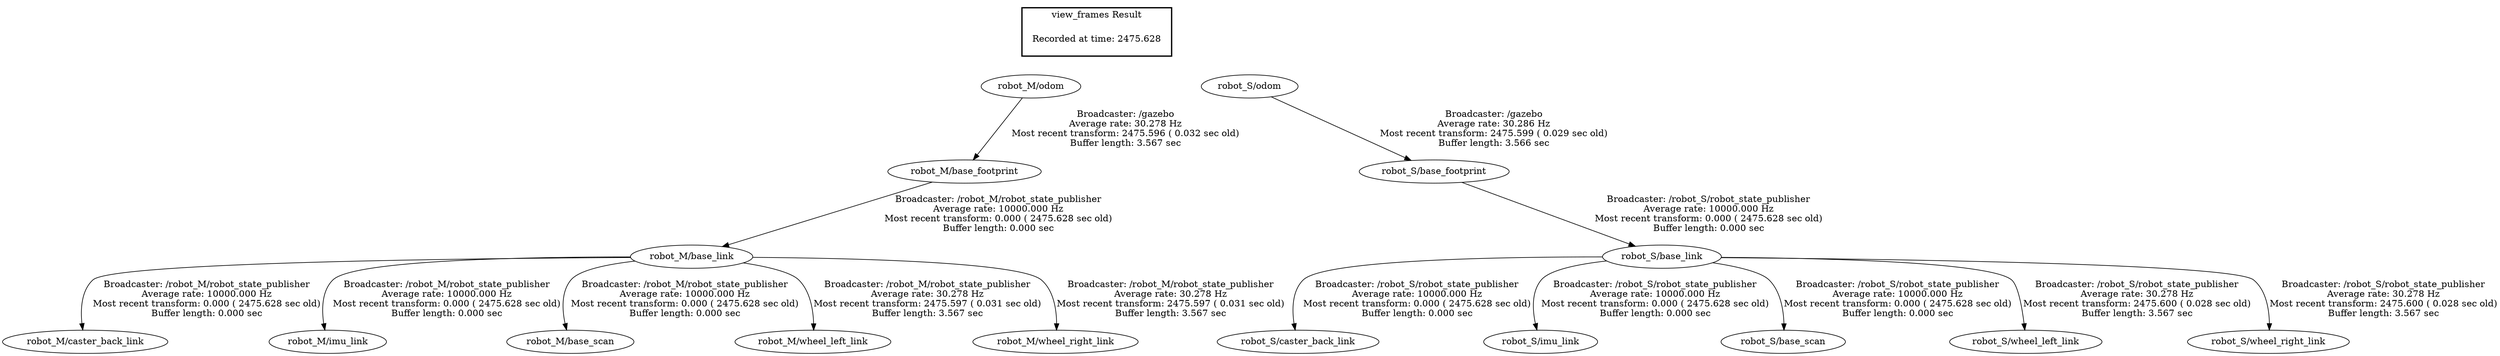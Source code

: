 digraph G {
"robot_M/base_footprint" -> "robot_M/base_link"[label="Broadcaster: /robot_M/robot_state_publisher\nAverage rate: 10000.000 Hz\nMost recent transform: 0.000 ( 2475.628 sec old)\nBuffer length: 0.000 sec\n"];
"robot_M/odom" -> "robot_M/base_footprint"[label="Broadcaster: /gazebo\nAverage rate: 30.278 Hz\nMost recent transform: 2475.596 ( 0.032 sec old)\nBuffer length: 3.567 sec\n"];
"robot_M/base_link" -> "robot_M/caster_back_link"[label="Broadcaster: /robot_M/robot_state_publisher\nAverage rate: 10000.000 Hz\nMost recent transform: 0.000 ( 2475.628 sec old)\nBuffer length: 0.000 sec\n"];
"robot_M/base_link" -> "robot_M/imu_link"[label="Broadcaster: /robot_M/robot_state_publisher\nAverage rate: 10000.000 Hz\nMost recent transform: 0.000 ( 2475.628 sec old)\nBuffer length: 0.000 sec\n"];
"robot_M/base_link" -> "robot_M/base_scan"[label="Broadcaster: /robot_M/robot_state_publisher\nAverage rate: 10000.000 Hz\nMost recent transform: 0.000 ( 2475.628 sec old)\nBuffer length: 0.000 sec\n"];
"robot_S/base_footprint" -> "robot_S/base_link"[label="Broadcaster: /robot_S/robot_state_publisher\nAverage rate: 10000.000 Hz\nMost recent transform: 0.000 ( 2475.628 sec old)\nBuffer length: 0.000 sec\n"];
"robot_S/odom" -> "robot_S/base_footprint"[label="Broadcaster: /gazebo\nAverage rate: 30.286 Hz\nMost recent transform: 2475.599 ( 0.029 sec old)\nBuffer length: 3.566 sec\n"];
"robot_S/base_link" -> "robot_S/caster_back_link"[label="Broadcaster: /robot_S/robot_state_publisher\nAverage rate: 10000.000 Hz\nMost recent transform: 0.000 ( 2475.628 sec old)\nBuffer length: 0.000 sec\n"];
"robot_S/base_link" -> "robot_S/imu_link"[label="Broadcaster: /robot_S/robot_state_publisher\nAverage rate: 10000.000 Hz\nMost recent transform: 0.000 ( 2475.628 sec old)\nBuffer length: 0.000 sec\n"];
"robot_S/base_link" -> "robot_S/base_scan"[label="Broadcaster: /robot_S/robot_state_publisher\nAverage rate: 10000.000 Hz\nMost recent transform: 0.000 ( 2475.628 sec old)\nBuffer length: 0.000 sec\n"];
"robot_M/base_link" -> "robot_M/wheel_left_link"[label="Broadcaster: /robot_M/robot_state_publisher\nAverage rate: 30.278 Hz\nMost recent transform: 2475.597 ( 0.031 sec old)\nBuffer length: 3.567 sec\n"];
"robot_M/base_link" -> "robot_M/wheel_right_link"[label="Broadcaster: /robot_M/robot_state_publisher\nAverage rate: 30.278 Hz\nMost recent transform: 2475.597 ( 0.031 sec old)\nBuffer length: 3.567 sec\n"];
"robot_S/base_link" -> "robot_S/wheel_left_link"[label="Broadcaster: /robot_S/robot_state_publisher\nAverage rate: 30.278 Hz\nMost recent transform: 2475.600 ( 0.028 sec old)\nBuffer length: 3.567 sec\n"];
"robot_S/base_link" -> "robot_S/wheel_right_link"[label="Broadcaster: /robot_S/robot_state_publisher\nAverage rate: 30.278 Hz\nMost recent transform: 2475.600 ( 0.028 sec old)\nBuffer length: 3.567 sec\n"];
edge [style=invis];
 subgraph cluster_legend { style=bold; color=black; label ="view_frames Result";
"Recorded at time: 2475.628"[ shape=plaintext ] ;
 }->"robot_M/odom";
edge [style=invis];
 subgraph cluster_legend { style=bold; color=black; label ="view_frames Result";
"Recorded at time: 2475.628"[ shape=plaintext ] ;
 }->"robot_S/odom";
}